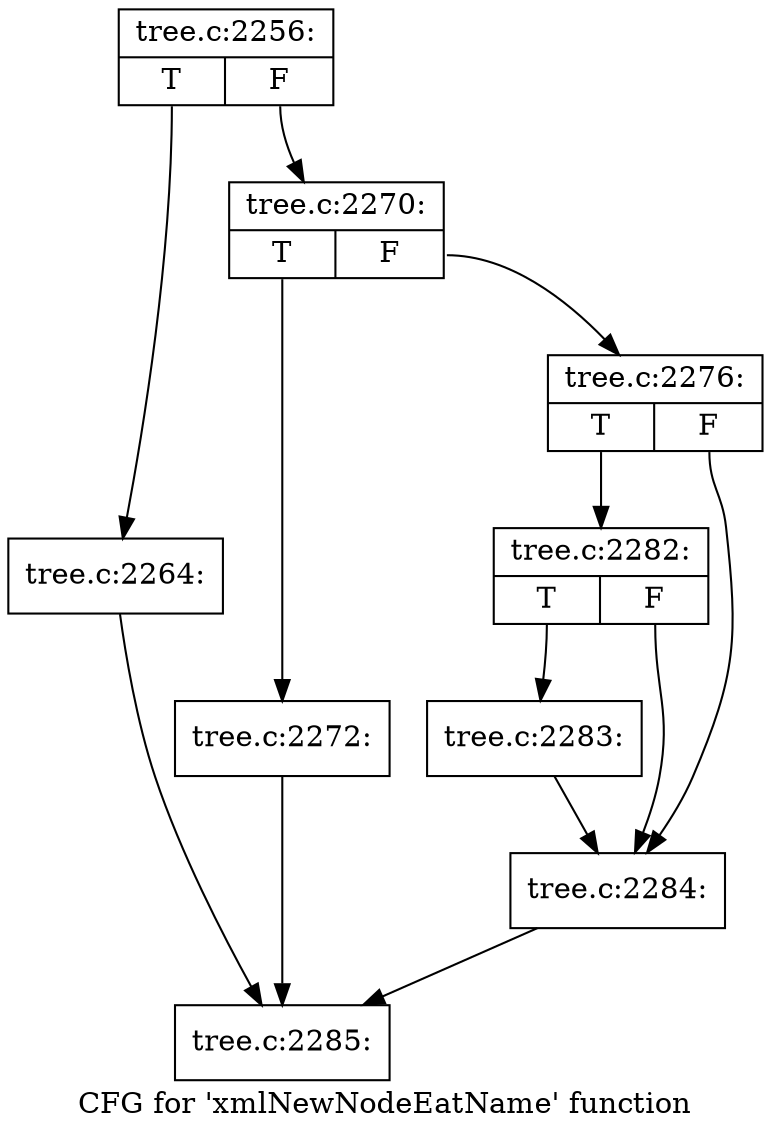 digraph "CFG for 'xmlNewNodeEatName' function" {
	label="CFG for 'xmlNewNodeEatName' function";

	Node0x4374a60 [shape=record,label="{tree.c:2256:|{<s0>T|<s1>F}}"];
	Node0x4374a60:s0 -> Node0x437d570;
	Node0x4374a60:s1 -> Node0x437d5c0;
	Node0x437d570 [shape=record,label="{tree.c:2264:}"];
	Node0x437d570 -> Node0x4375020;
	Node0x437d5c0 [shape=record,label="{tree.c:2270:|{<s0>T|<s1>F}}"];
	Node0x437d5c0:s0 -> Node0x437dd50;
	Node0x437d5c0:s1 -> Node0x437dda0;
	Node0x437dd50 [shape=record,label="{tree.c:2272:}"];
	Node0x437dd50 -> Node0x4375020;
	Node0x437dda0 [shape=record,label="{tree.c:2276:|{<s0>T|<s1>F}}"];
	Node0x437dda0:s0 -> Node0x437ee50;
	Node0x437dda0:s1 -> Node0x437ee00;
	Node0x437ee50 [shape=record,label="{tree.c:2282:|{<s0>T|<s1>F}}"];
	Node0x437ee50:s0 -> Node0x437edb0;
	Node0x437ee50:s1 -> Node0x437ee00;
	Node0x437edb0 [shape=record,label="{tree.c:2283:}"];
	Node0x437edb0 -> Node0x437ee00;
	Node0x437ee00 [shape=record,label="{tree.c:2284:}"];
	Node0x437ee00 -> Node0x4375020;
	Node0x4375020 [shape=record,label="{tree.c:2285:}"];
}
